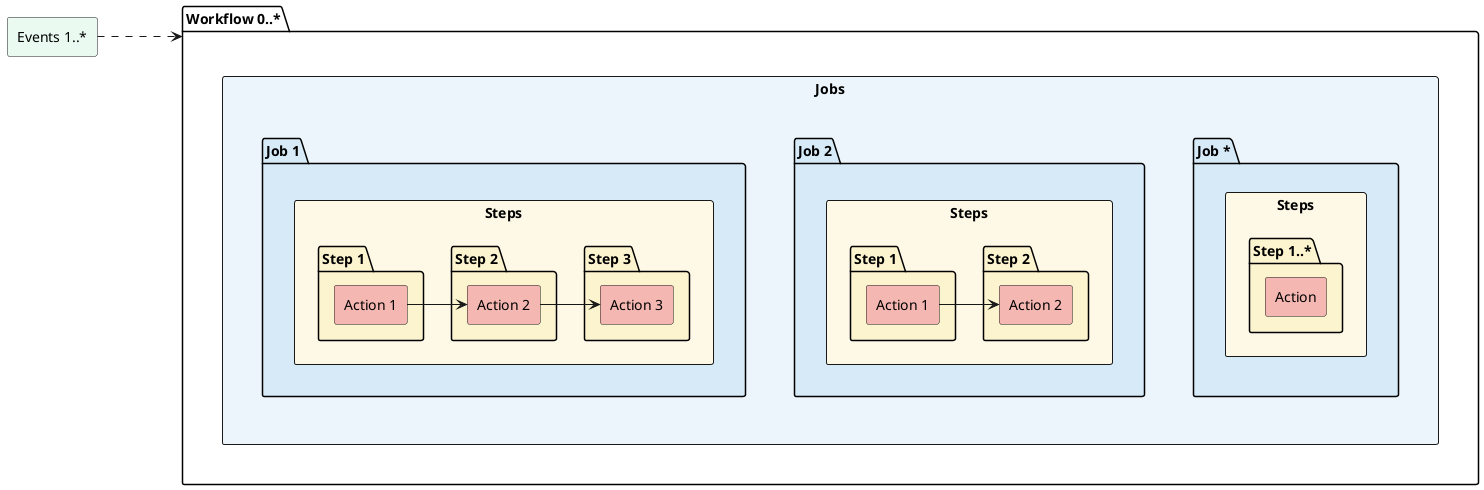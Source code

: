 @startuml diagram_github-actions
left to right direction
skinparam componentStyle rectangle
skinparam shadowing false

component "Events 1..*" as event #eafaf1

package "Workflow 0..*" as workflow {
  component "Jobs" as jobs #ebf5fb {

    package "Job 1" as job1 #d6eaf8 {
      component "Steps" as steps1 #fef9e7 {
        package "Step 1" as step11 #fcf3cf {
          component "Action 1" as action11 #f5b7b1
        }
        package "Step 2" as step12 #fcf3cf {
          component "Action 2" as action12 #f5b7b1
        }
        package "Step 3" as step13 #fcf3cf {
          component "Action 3" as action13 #f5b7b1
        }
        action11 --> action12
        action12 --> action13
      }
    }

    package "Job 2" as job2 #d6eaf8 {
      component "Steps" as steps2 #fef9e7 {
        package "Step 1" as step21 #fcf3cf {
          component "Action 1" as action21 #f5b7b1
        }
        package "Step 2" as step22 #fcf3cf {
          component "Action 2" as action22 #f5b7b1
        }
        action21 --> action22
      }
    }

    package "Job *" as job3 #d6eaf8 {
      component "Steps" as steps3 #fef9e7 {
        package "Step 1..*" as step31 #fcf3cf {
          component "Action" as action31 #f5b7b1
        }
      }
    }
  }
}

job1 -[hidden]---- job2
job2 -[hidden]--- job3

event .[hidden]..> workflow
event ...> workflow
event .[hidden]..> workflow
'event .. action11
event .[hidden]. jobs

@enduml